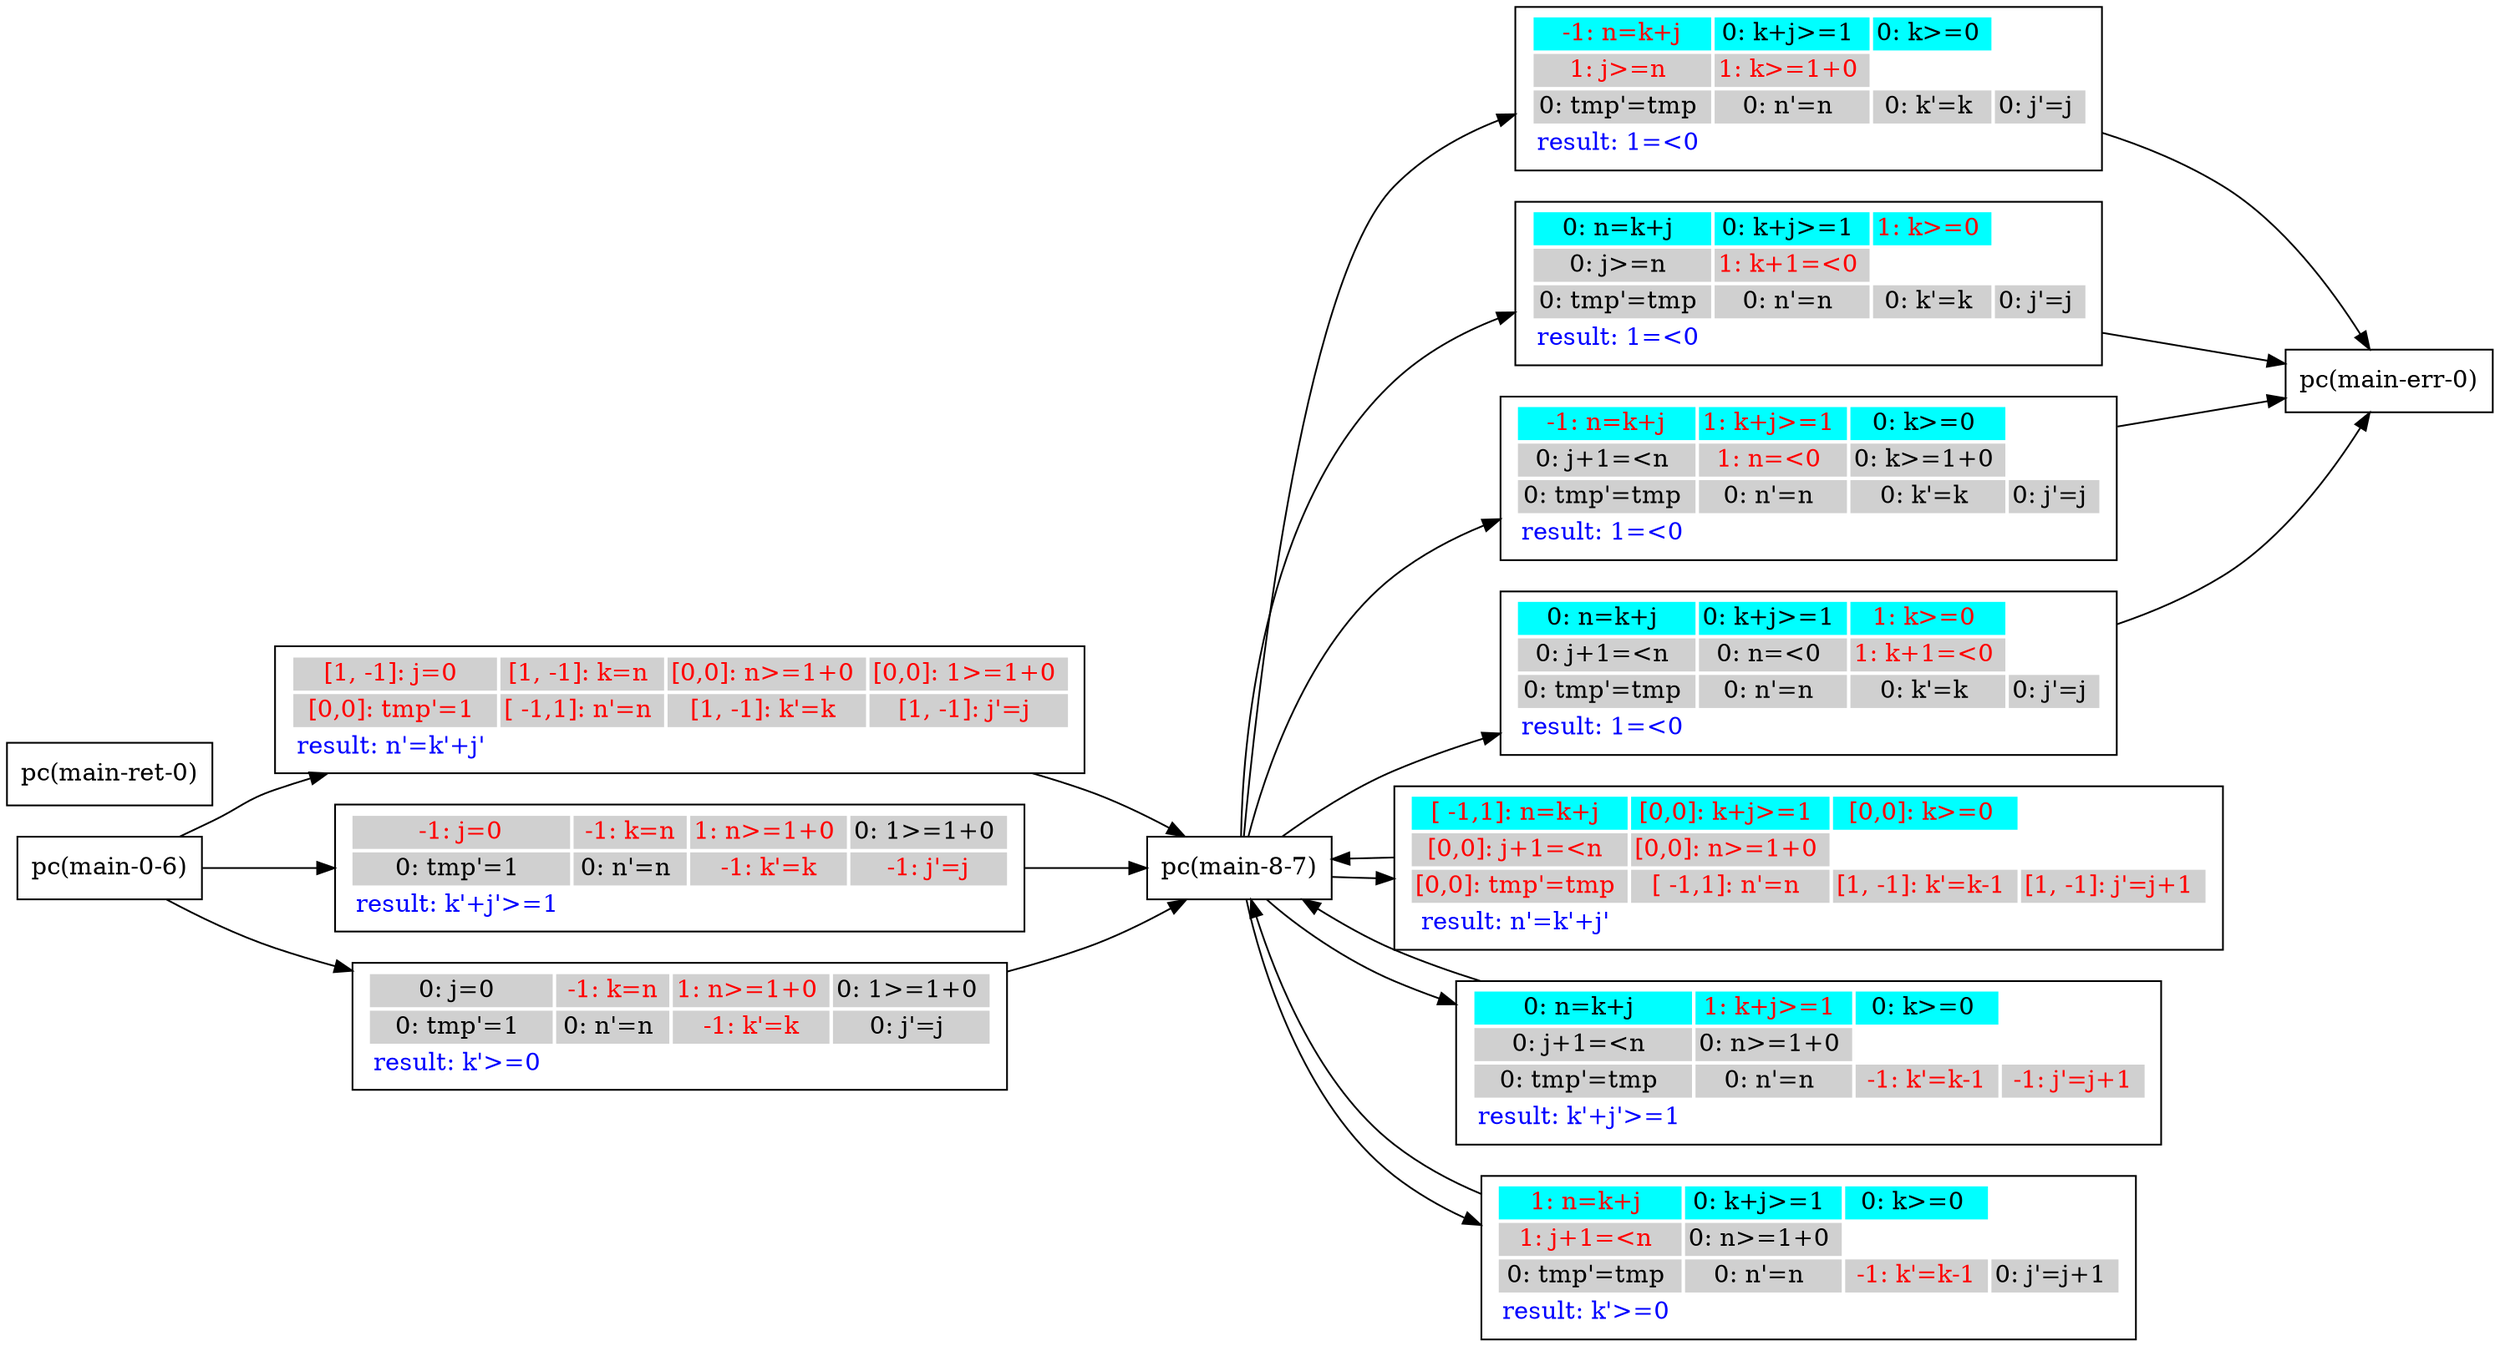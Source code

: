 digraph G {
 rankdir=LR 
 node [shape=box]
N1 [label="pc(main-0-6)"];
N3 [label="pc(main-8-7)"];
N5 [label="pc(main-err-0)"];
N7 [label="pc(main-ret-0)"];
N3 -> A1A0 ;
A1A0 -> N5 ;
A1A0 [ label=<<TABLE border="0"><TR><TD bgcolor = "#00FFFF"><FONT COLOR="red"> -1: n=k+j </FONT></TD><TD bgcolor = "#00FFFF"><FONT COLOR="black">0: k+j&#062;=1 </FONT></TD><TD bgcolor = "#00FFFF"><FONT COLOR="black">0: k&#062;=0 </FONT></TD></TR><TR><TD bgcolor = "#D0D0D0"><FONT COLOR="red">1: j&#062;=n </FONT></TD><TD bgcolor = "#D0D0D0"><FONT COLOR="red">1: k&#062;=1+0 </FONT></TD></TR><TR><TD bgcolor = "#D0D0D0"><FONT COLOR="black">0: tmp'=tmp </FONT></TD><TD bgcolor = "#D0D0D0"><FONT COLOR="black">0: n'=n </FONT></TD><TD bgcolor = "#D0D0D0"><FONT COLOR="black">0: k'=k </FONT></TD><TD bgcolor = "#D0D0D0"><FONT COLOR="black">0: j'=j </FONT></TD></TR><TR><TD bgcolor = "white"><FONT COLOR="blue">result: 1=&#060;0 </FONT></TD></TR></TABLE>>];
N3 -> A2A0 ;
A2A0 -> N5 ;
A2A0 [ label=<<TABLE border="0"><TR><TD bgcolor = "#00FFFF"><FONT COLOR="black">0: n=k+j </FONT></TD><TD bgcolor = "#00FFFF"><FONT COLOR="black">0: k+j&#062;=1 </FONT></TD><TD bgcolor = "#00FFFF"><FONT COLOR="red">1: k&#062;=0 </FONT></TD></TR><TR><TD bgcolor = "#D0D0D0"><FONT COLOR="black">0: j&#062;=n </FONT></TD><TD bgcolor = "#D0D0D0"><FONT COLOR="red">1: k+1=&#060;0 </FONT></TD></TR><TR><TD bgcolor = "#D0D0D0"><FONT COLOR="black">0: tmp'=tmp </FONT></TD><TD bgcolor = "#D0D0D0"><FONT COLOR="black">0: n'=n </FONT></TD><TD bgcolor = "#D0D0D0"><FONT COLOR="black">0: k'=k </FONT></TD><TD bgcolor = "#D0D0D0"><FONT COLOR="black">0: j'=j </FONT></TD></TR><TR><TD bgcolor = "white"><FONT COLOR="blue">result: 1=&#060;0 </FONT></TD></TR></TABLE>>];
N3 -> A3A0 ;
A3A0 -> N5 ;
A3A0 [ label=<<TABLE border="0"><TR><TD bgcolor = "#00FFFF"><FONT COLOR="red"> -1: n=k+j </FONT></TD><TD bgcolor = "#00FFFF"><FONT COLOR="red">1: k+j&#062;=1 </FONT></TD><TD bgcolor = "#00FFFF"><FONT COLOR="black">0: k&#062;=0 </FONT></TD></TR><TR><TD bgcolor = "#D0D0D0"><FONT COLOR="black">0: j+1=&#060;n </FONT></TD><TD bgcolor = "#D0D0D0"><FONT COLOR="red">1: n=&#060;0 </FONT></TD><TD bgcolor = "#D0D0D0"><FONT COLOR="black">0: k&#062;=1+0 </FONT></TD></TR><TR><TD bgcolor = "#D0D0D0"><FONT COLOR="black">0: tmp'=tmp </FONT></TD><TD bgcolor = "#D0D0D0"><FONT COLOR="black">0: n'=n </FONT></TD><TD bgcolor = "#D0D0D0"><FONT COLOR="black">0: k'=k </FONT></TD><TD bgcolor = "#D0D0D0"><FONT COLOR="black">0: j'=j </FONT></TD></TR><TR><TD bgcolor = "white"><FONT COLOR="blue">result: 1=&#060;0 </FONT></TD></TR></TABLE>>];
N3 -> A4A0 ;
A4A0 -> N5 ;
A4A0 [ label=<<TABLE border="0"><TR><TD bgcolor = "#00FFFF"><FONT COLOR="black">0: n=k+j </FONT></TD><TD bgcolor = "#00FFFF"><FONT COLOR="black">0: k+j&#062;=1 </FONT></TD><TD bgcolor = "#00FFFF"><FONT COLOR="red">1: k&#062;=0 </FONT></TD></TR><TR><TD bgcolor = "#D0D0D0"><FONT COLOR="black">0: j+1=&#060;n </FONT></TD><TD bgcolor = "#D0D0D0"><FONT COLOR="black">0: n=&#060;0 </FONT></TD><TD bgcolor = "#D0D0D0"><FONT COLOR="red">1: k+1=&#060;0 </FONT></TD></TR><TR><TD bgcolor = "#D0D0D0"><FONT COLOR="black">0: tmp'=tmp </FONT></TD><TD bgcolor = "#D0D0D0"><FONT COLOR="black">0: n'=n </FONT></TD><TD bgcolor = "#D0D0D0"><FONT COLOR="black">0: k'=k </FONT></TD><TD bgcolor = "#D0D0D0"><FONT COLOR="black">0: j'=j </FONT></TD></TR><TR><TD bgcolor = "white"><FONT COLOR="blue">result: 1=&#060;0 </FONT></TD></TR></TABLE>>];
N3 -> A5A0 ;
A5A0 -> N3 ;
A5A0 [ label=<<TABLE border="0"><TR><TD bgcolor = "#00FFFF"><FONT COLOR="red">[ -1,1]: n=k+j </FONT></TD><TD bgcolor = "#00FFFF"><FONT COLOR="red">[0,0]: k+j&#062;=1 </FONT></TD><TD bgcolor = "#00FFFF"><FONT COLOR="red">[0,0]: k&#062;=0 </FONT></TD></TR><TR><TD bgcolor = "#D0D0D0"><FONT COLOR="red">[0,0]: j+1=&#060;n </FONT></TD><TD bgcolor = "#D0D0D0"><FONT COLOR="red">[0,0]: n&#062;=1+0 </FONT></TD></TR><TR><TD bgcolor = "#D0D0D0"><FONT COLOR="red">[0,0]: tmp'=tmp </FONT></TD><TD bgcolor = "#D0D0D0"><FONT COLOR="red">[ -1,1]: n'=n </FONT></TD><TD bgcolor = "#D0D0D0"><FONT COLOR="red">[1, -1]: k'=k-1 </FONT></TD><TD bgcolor = "#D0D0D0"><FONT COLOR="red">[1, -1]: j'=j+1 </FONT></TD></TR><TR><TD bgcolor = "white"><FONT COLOR="blue">result: n'=k'+j' </FONT></TD></TR></TABLE>>];
N3 -> A5A1 ;
A5A1 -> N3 ;
A5A1 [ label=<<TABLE border="0"><TR><TD bgcolor = "#00FFFF"><FONT COLOR="black">0: n=k+j </FONT></TD><TD bgcolor = "#00FFFF"><FONT COLOR="red">1: k+j&#062;=1 </FONT></TD><TD bgcolor = "#00FFFF"><FONT COLOR="black">0: k&#062;=0 </FONT></TD></TR><TR><TD bgcolor = "#D0D0D0"><FONT COLOR="black">0: j+1=&#060;n </FONT></TD><TD bgcolor = "#D0D0D0"><FONT COLOR="black">0: n&#062;=1+0 </FONT></TD></TR><TR><TD bgcolor = "#D0D0D0"><FONT COLOR="black">0: tmp'=tmp </FONT></TD><TD bgcolor = "#D0D0D0"><FONT COLOR="black">0: n'=n </FONT></TD><TD bgcolor = "#D0D0D0"><FONT COLOR="red"> -1: k'=k-1 </FONT></TD><TD bgcolor = "#D0D0D0"><FONT COLOR="red"> -1: j'=j+1 </FONT></TD></TR><TR><TD bgcolor = "white"><FONT COLOR="blue">result: k'+j'&#062;=1 </FONT></TD></TR></TABLE>>];
N3 -> A5A2 ;
A5A2 -> N3 ;
A5A2 [ label=<<TABLE border="0"><TR><TD bgcolor = "#00FFFF"><FONT COLOR="red">1: n=k+j </FONT></TD><TD bgcolor = "#00FFFF"><FONT COLOR="black">0: k+j&#062;=1 </FONT></TD><TD bgcolor = "#00FFFF"><FONT COLOR="black">0: k&#062;=0 </FONT></TD></TR><TR><TD bgcolor = "#D0D0D0"><FONT COLOR="red">1: j+1=&#060;n </FONT></TD><TD bgcolor = "#D0D0D0"><FONT COLOR="black">0: n&#062;=1+0 </FONT></TD></TR><TR><TD bgcolor = "#D0D0D0"><FONT COLOR="black">0: tmp'=tmp </FONT></TD><TD bgcolor = "#D0D0D0"><FONT COLOR="black">0: n'=n </FONT></TD><TD bgcolor = "#D0D0D0"><FONT COLOR="red"> -1: k'=k-1 </FONT></TD><TD bgcolor = "#D0D0D0"><FONT COLOR="black">0: j'=j+1 </FONT></TD></TR><TR><TD bgcolor = "white"><FONT COLOR="blue">result: k'&#062;=0 </FONT></TD></TR></TABLE>>];
N1 -> A6A0 ;
A6A0 -> N3 ;
A6A0 [ label=<<TABLE border="0"><TR><TD bgcolor = "#D0D0D0"><FONT COLOR="red">[1, -1]: j=0 </FONT></TD><TD bgcolor = "#D0D0D0"><FONT COLOR="red">[1, -1]: k=n </FONT></TD><TD bgcolor = "#D0D0D0"><FONT COLOR="red">[0,0]: n&#062;=1+0 </FONT></TD><TD bgcolor = "#D0D0D0"><FONT COLOR="red">[0,0]: 1&#062;=1+0 </FONT></TD></TR><TR><TD bgcolor = "#D0D0D0"><FONT COLOR="red">[0,0]: tmp'=1 </FONT></TD><TD bgcolor = "#D0D0D0"><FONT COLOR="red">[ -1,1]: n'=n </FONT></TD><TD bgcolor = "#D0D0D0"><FONT COLOR="red">[1, -1]: k'=k </FONT></TD><TD bgcolor = "#D0D0D0"><FONT COLOR="red">[1, -1]: j'=j </FONT></TD></TR><TR><TD bgcolor = "white"><FONT COLOR="blue">result: n'=k'+j' </FONT></TD></TR></TABLE>>];
N1 -> A6A1 ;
A6A1 -> N3 ;
A6A1 [ label=<<TABLE border="0"><TR><TD bgcolor = "#D0D0D0"><FONT COLOR="red"> -1: j=0 </FONT></TD><TD bgcolor = "#D0D0D0"><FONT COLOR="red"> -1: k=n </FONT></TD><TD bgcolor = "#D0D0D0"><FONT COLOR="red">1: n&#062;=1+0 </FONT></TD><TD bgcolor = "#D0D0D0"><FONT COLOR="black">0: 1&#062;=1+0 </FONT></TD></TR><TR><TD bgcolor = "#D0D0D0"><FONT COLOR="black">0: tmp'=1 </FONT></TD><TD bgcolor = "#D0D0D0"><FONT COLOR="black">0: n'=n </FONT></TD><TD bgcolor = "#D0D0D0"><FONT COLOR="red"> -1: k'=k </FONT></TD><TD bgcolor = "#D0D0D0"><FONT COLOR="red"> -1: j'=j </FONT></TD></TR><TR><TD bgcolor = "white"><FONT COLOR="blue">result: k'+j'&#062;=1 </FONT></TD></TR></TABLE>>];
N1 -> A6A2 ;
A6A2 -> N3 ;
A6A2 [ label=<<TABLE border="0"><TR><TD bgcolor = "#D0D0D0"><FONT COLOR="black">0: j=0 </FONT></TD><TD bgcolor = "#D0D0D0"><FONT COLOR="red"> -1: k=n </FONT></TD><TD bgcolor = "#D0D0D0"><FONT COLOR="red">1: n&#062;=1+0 </FONT></TD><TD bgcolor = "#D0D0D0"><FONT COLOR="black">0: 1&#062;=1+0 </FONT></TD></TR><TR><TD bgcolor = "#D0D0D0"><FONT COLOR="black">0: tmp'=1 </FONT></TD><TD bgcolor = "#D0D0D0"><FONT COLOR="black">0: n'=n </FONT></TD><TD bgcolor = "#D0D0D0"><FONT COLOR="red"> -1: k'=k </FONT></TD><TD bgcolor = "#D0D0D0"><FONT COLOR="black">0: j'=j </FONT></TD></TR><TR><TD bgcolor = "white"><FONT COLOR="blue">result: k'&#062;=0 </FONT></TD></TR></TABLE>>];
}
